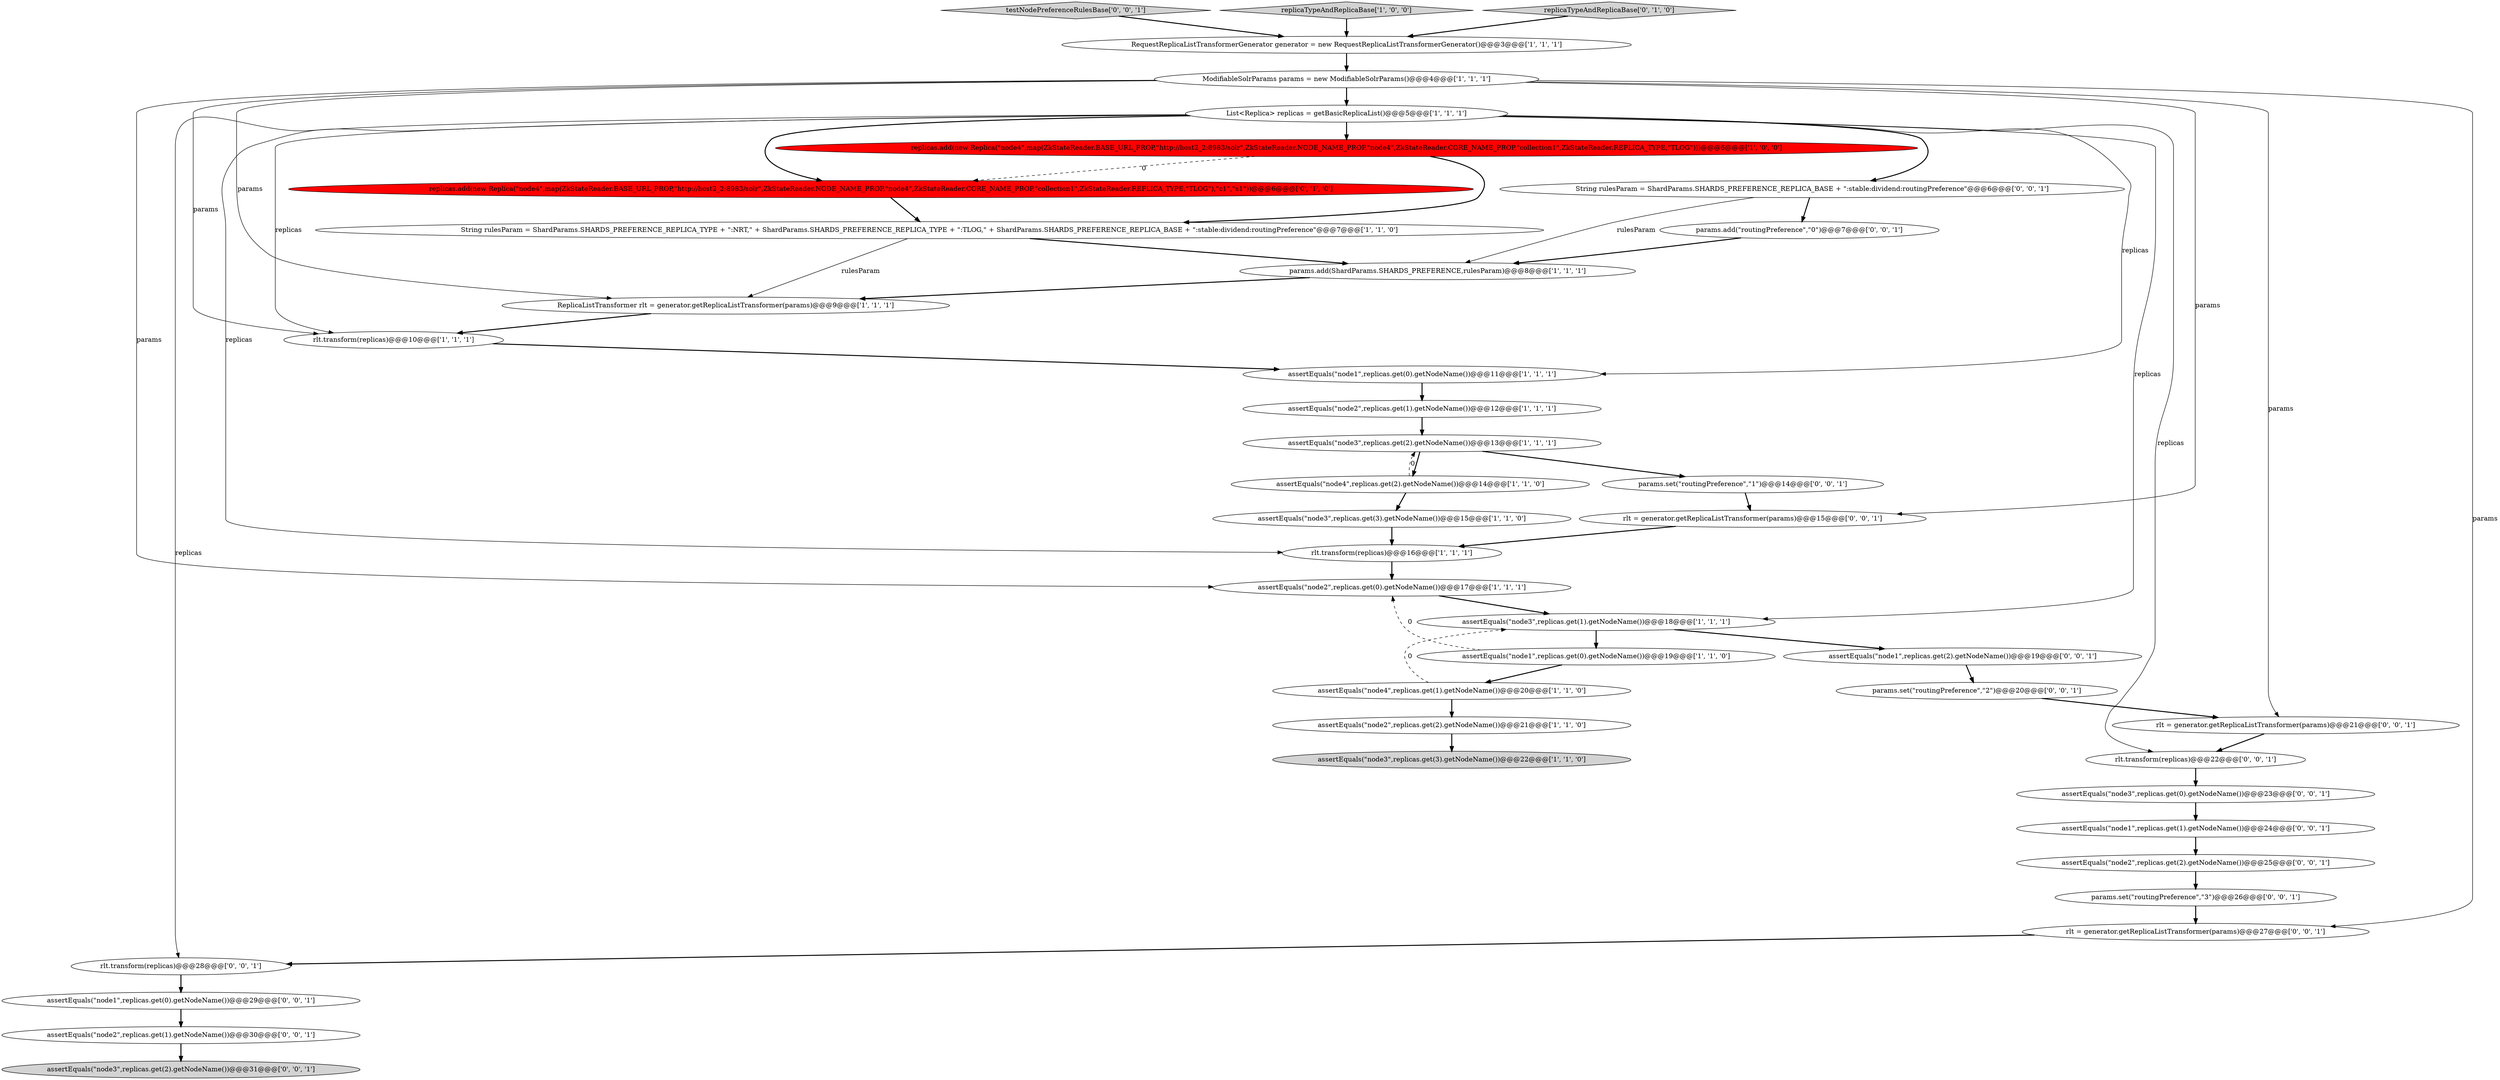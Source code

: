 digraph {
9 [style = filled, label = "rlt.transform(replicas)@@@16@@@['1', '1', '1']", fillcolor = white, shape = ellipse image = "AAA0AAABBB1BBB"];
27 [style = filled, label = "String rulesParam = ShardParams.SHARDS_PREFERENCE_REPLICA_BASE + \":stable:dividend:routingPreference\"@@@6@@@['0', '0', '1']", fillcolor = white, shape = ellipse image = "AAA0AAABBB3BBB"];
14 [style = filled, label = "rlt.transform(replicas)@@@10@@@['1', '1', '1']", fillcolor = white, shape = ellipse image = "AAA0AAABBB1BBB"];
13 [style = filled, label = "ReplicaListTransformer rlt = generator.getReplicaListTransformer(params)@@@9@@@['1', '1', '1']", fillcolor = white, shape = ellipse image = "AAA0AAABBB1BBB"];
28 [style = filled, label = "testNodePreferenceRulesBase['0', '0', '1']", fillcolor = lightgray, shape = diamond image = "AAA0AAABBB3BBB"];
26 [style = filled, label = "rlt = generator.getReplicaListTransformer(params)@@@15@@@['0', '0', '1']", fillcolor = white, shape = ellipse image = "AAA0AAABBB3BBB"];
2 [style = filled, label = "assertEquals(\"node3\",replicas.get(3).getNodeName())@@@15@@@['1', '1', '0']", fillcolor = white, shape = ellipse image = "AAA0AAABBB1BBB"];
17 [style = filled, label = "assertEquals(\"node2\",replicas.get(2).getNodeName())@@@21@@@['1', '1', '0']", fillcolor = white, shape = ellipse image = "AAA0AAABBB1BBB"];
18 [style = filled, label = "List<Replica> replicas = getBasicReplicaList()@@@5@@@['1', '1', '1']", fillcolor = white, shape = ellipse image = "AAA0AAABBB1BBB"];
34 [style = filled, label = "assertEquals(\"node2\",replicas.get(1).getNodeName())@@@30@@@['0', '0', '1']", fillcolor = white, shape = ellipse image = "AAA0AAABBB3BBB"];
16 [style = filled, label = "assertEquals(\"node2\",replicas.get(0).getNodeName())@@@17@@@['1', '1', '1']", fillcolor = white, shape = ellipse image = "AAA0AAABBB1BBB"];
31 [style = filled, label = "assertEquals(\"node1\",replicas.get(0).getNodeName())@@@29@@@['0', '0', '1']", fillcolor = white, shape = ellipse image = "AAA0AAABBB3BBB"];
6 [style = filled, label = "String rulesParam = ShardParams.SHARDS_PREFERENCE_REPLICA_TYPE + \":NRT,\" + ShardParams.SHARDS_PREFERENCE_REPLICA_TYPE + \":TLOG,\" + ShardParams.SHARDS_PREFERENCE_REPLICA_BASE + \":stable:dividend:routingPreference\"@@@7@@@['1', '1', '0']", fillcolor = white, shape = ellipse image = "AAA0AAABBB1BBB"];
8 [style = filled, label = "assertEquals(\"node4\",replicas.get(2).getNodeName())@@@14@@@['1', '1', '0']", fillcolor = white, shape = ellipse image = "AAA0AAABBB1BBB"];
5 [style = filled, label = "assertEquals(\"node1\",replicas.get(0).getNodeName())@@@19@@@['1', '1', '0']", fillcolor = white, shape = ellipse image = "AAA0AAABBB1BBB"];
33 [style = filled, label = "rlt.transform(replicas)@@@22@@@['0', '0', '1']", fillcolor = white, shape = ellipse image = "AAA0AAABBB3BBB"];
4 [style = filled, label = "assertEquals(\"node3\",replicas.get(1).getNodeName())@@@18@@@['1', '1', '1']", fillcolor = white, shape = ellipse image = "AAA0AAABBB1BBB"];
24 [style = filled, label = "params.set(\"routingPreference\",\"2\")@@@20@@@['0', '0', '1']", fillcolor = white, shape = ellipse image = "AAA0AAABBB3BBB"];
21 [style = filled, label = "replicas.add(new Replica(\"node4\",map(ZkStateReader.BASE_URL_PROP,\"http://host2_2:8983/solr\",ZkStateReader.NODE_NAME_PROP,\"node4\",ZkStateReader.CORE_NAME_PROP,\"collection1\",ZkStateReader.REPLICA_TYPE,\"TLOG\"),\"c1\",\"s1\"))@@@6@@@['0', '1', '0']", fillcolor = red, shape = ellipse image = "AAA1AAABBB2BBB"];
39 [style = filled, label = "rlt = generator.getReplicaListTransformer(params)@@@27@@@['0', '0', '1']", fillcolor = white, shape = ellipse image = "AAA0AAABBB3BBB"];
40 [style = filled, label = "assertEquals(\"node3\",replicas.get(0).getNodeName())@@@23@@@['0', '0', '1']", fillcolor = white, shape = ellipse image = "AAA0AAABBB3BBB"];
38 [style = filled, label = "params.add(\"routingPreference\",\"0\")@@@7@@@['0', '0', '1']", fillcolor = white, shape = ellipse image = "AAA0AAABBB3BBB"];
25 [style = filled, label = "assertEquals(\"node3\",replicas.get(2).getNodeName())@@@31@@@['0', '0', '1']", fillcolor = lightgray, shape = ellipse image = "AAA0AAABBB3BBB"];
11 [style = filled, label = "assertEquals(\"node4\",replicas.get(1).getNodeName())@@@20@@@['1', '1', '0']", fillcolor = white, shape = ellipse image = "AAA0AAABBB1BBB"];
0 [style = filled, label = "replicaTypeAndReplicaBase['1', '0', '0']", fillcolor = lightgray, shape = diamond image = "AAA0AAABBB1BBB"];
22 [style = filled, label = "replicaTypeAndReplicaBase['0', '1', '0']", fillcolor = lightgray, shape = diamond image = "AAA0AAABBB2BBB"];
19 [style = filled, label = "assertEquals(\"node3\",replicas.get(3).getNodeName())@@@22@@@['1', '1', '0']", fillcolor = lightgray, shape = ellipse image = "AAA0AAABBB1BBB"];
10 [style = filled, label = "RequestReplicaListTransformerGenerator generator = new RequestReplicaListTransformerGenerator()@@@3@@@['1', '1', '1']", fillcolor = white, shape = ellipse image = "AAA0AAABBB1BBB"];
3 [style = filled, label = "assertEquals(\"node3\",replicas.get(2).getNodeName())@@@13@@@['1', '1', '1']", fillcolor = white, shape = ellipse image = "AAA0AAABBB1BBB"];
36 [style = filled, label = "assertEquals(\"node2\",replicas.get(2).getNodeName())@@@25@@@['0', '0', '1']", fillcolor = white, shape = ellipse image = "AAA0AAABBB3BBB"];
37 [style = filled, label = "params.set(\"routingPreference\",\"3\")@@@26@@@['0', '0', '1']", fillcolor = white, shape = ellipse image = "AAA0AAABBB3BBB"];
29 [style = filled, label = "assertEquals(\"node1\",replicas.get(2).getNodeName())@@@19@@@['0', '0', '1']", fillcolor = white, shape = ellipse image = "AAA0AAABBB3BBB"];
23 [style = filled, label = "params.set(\"routingPreference\",\"1\")@@@14@@@['0', '0', '1']", fillcolor = white, shape = ellipse image = "AAA0AAABBB3BBB"];
35 [style = filled, label = "assertEquals(\"node1\",replicas.get(1).getNodeName())@@@24@@@['0', '0', '1']", fillcolor = white, shape = ellipse image = "AAA0AAABBB3BBB"];
12 [style = filled, label = "ModifiableSolrParams params = new ModifiableSolrParams()@@@4@@@['1', '1', '1']", fillcolor = white, shape = ellipse image = "AAA0AAABBB1BBB"];
30 [style = filled, label = "rlt.transform(replicas)@@@28@@@['0', '0', '1']", fillcolor = white, shape = ellipse image = "AAA0AAABBB3BBB"];
7 [style = filled, label = "params.add(ShardParams.SHARDS_PREFERENCE,rulesParam)@@@8@@@['1', '1', '1']", fillcolor = white, shape = ellipse image = "AAA0AAABBB1BBB"];
15 [style = filled, label = "assertEquals(\"node1\",replicas.get(0).getNodeName())@@@11@@@['1', '1', '1']", fillcolor = white, shape = ellipse image = "AAA0AAABBB1BBB"];
20 [style = filled, label = "replicas.add(new Replica(\"node4\",map(ZkStateReader.BASE_URL_PROP,\"http://host2_2:8983/solr\",ZkStateReader.NODE_NAME_PROP,\"node4\",ZkStateReader.CORE_NAME_PROP,\"collection1\",ZkStateReader.REPLICA_TYPE,\"TLOG\")))@@@6@@@['1', '0', '0']", fillcolor = red, shape = ellipse image = "AAA1AAABBB1BBB"];
1 [style = filled, label = "assertEquals(\"node2\",replicas.get(1).getNodeName())@@@12@@@['1', '1', '1']", fillcolor = white, shape = ellipse image = "AAA0AAABBB1BBB"];
32 [style = filled, label = "rlt = generator.getReplicaListTransformer(params)@@@21@@@['0', '0', '1']", fillcolor = white, shape = ellipse image = "AAA0AAABBB3BBB"];
7->13 [style = bold, label=""];
12->13 [style = solid, label="params"];
6->13 [style = solid, label="rulesParam"];
18->14 [style = solid, label="replicas"];
18->30 [style = solid, label="replicas"];
18->33 [style = solid, label="replicas"];
27->38 [style = bold, label=""];
34->25 [style = bold, label=""];
12->14 [style = solid, label="params"];
40->35 [style = bold, label=""];
28->10 [style = bold, label=""];
21->6 [style = bold, label=""];
24->32 [style = bold, label=""];
8->3 [style = dashed, label="0"];
1->3 [style = bold, label=""];
23->26 [style = bold, label=""];
26->9 [style = bold, label=""];
4->29 [style = bold, label=""];
20->6 [style = bold, label=""];
2->9 [style = bold, label=""];
17->19 [style = bold, label=""];
9->16 [style = bold, label=""];
32->33 [style = bold, label=""];
31->34 [style = bold, label=""];
39->30 [style = bold, label=""];
5->16 [style = dashed, label="0"];
18->20 [style = bold, label=""];
3->23 [style = bold, label=""];
0->10 [style = bold, label=""];
12->32 [style = solid, label="params"];
33->40 [style = bold, label=""];
12->26 [style = solid, label="params"];
12->39 [style = solid, label="params"];
8->2 [style = bold, label=""];
18->27 [style = bold, label=""];
12->16 [style = solid, label="params"];
10->12 [style = bold, label=""];
38->7 [style = bold, label=""];
30->31 [style = bold, label=""];
3->8 [style = bold, label=""];
20->21 [style = dashed, label="0"];
27->7 [style = solid, label="rulesParam"];
12->18 [style = bold, label=""];
22->10 [style = bold, label=""];
11->17 [style = bold, label=""];
18->15 [style = solid, label="replicas"];
14->15 [style = bold, label=""];
5->11 [style = bold, label=""];
36->37 [style = bold, label=""];
18->21 [style = bold, label=""];
35->36 [style = bold, label=""];
16->4 [style = bold, label=""];
6->7 [style = bold, label=""];
18->4 [style = solid, label="replicas"];
29->24 [style = bold, label=""];
11->4 [style = dashed, label="0"];
13->14 [style = bold, label=""];
4->5 [style = bold, label=""];
37->39 [style = bold, label=""];
18->9 [style = solid, label="replicas"];
15->1 [style = bold, label=""];
}

